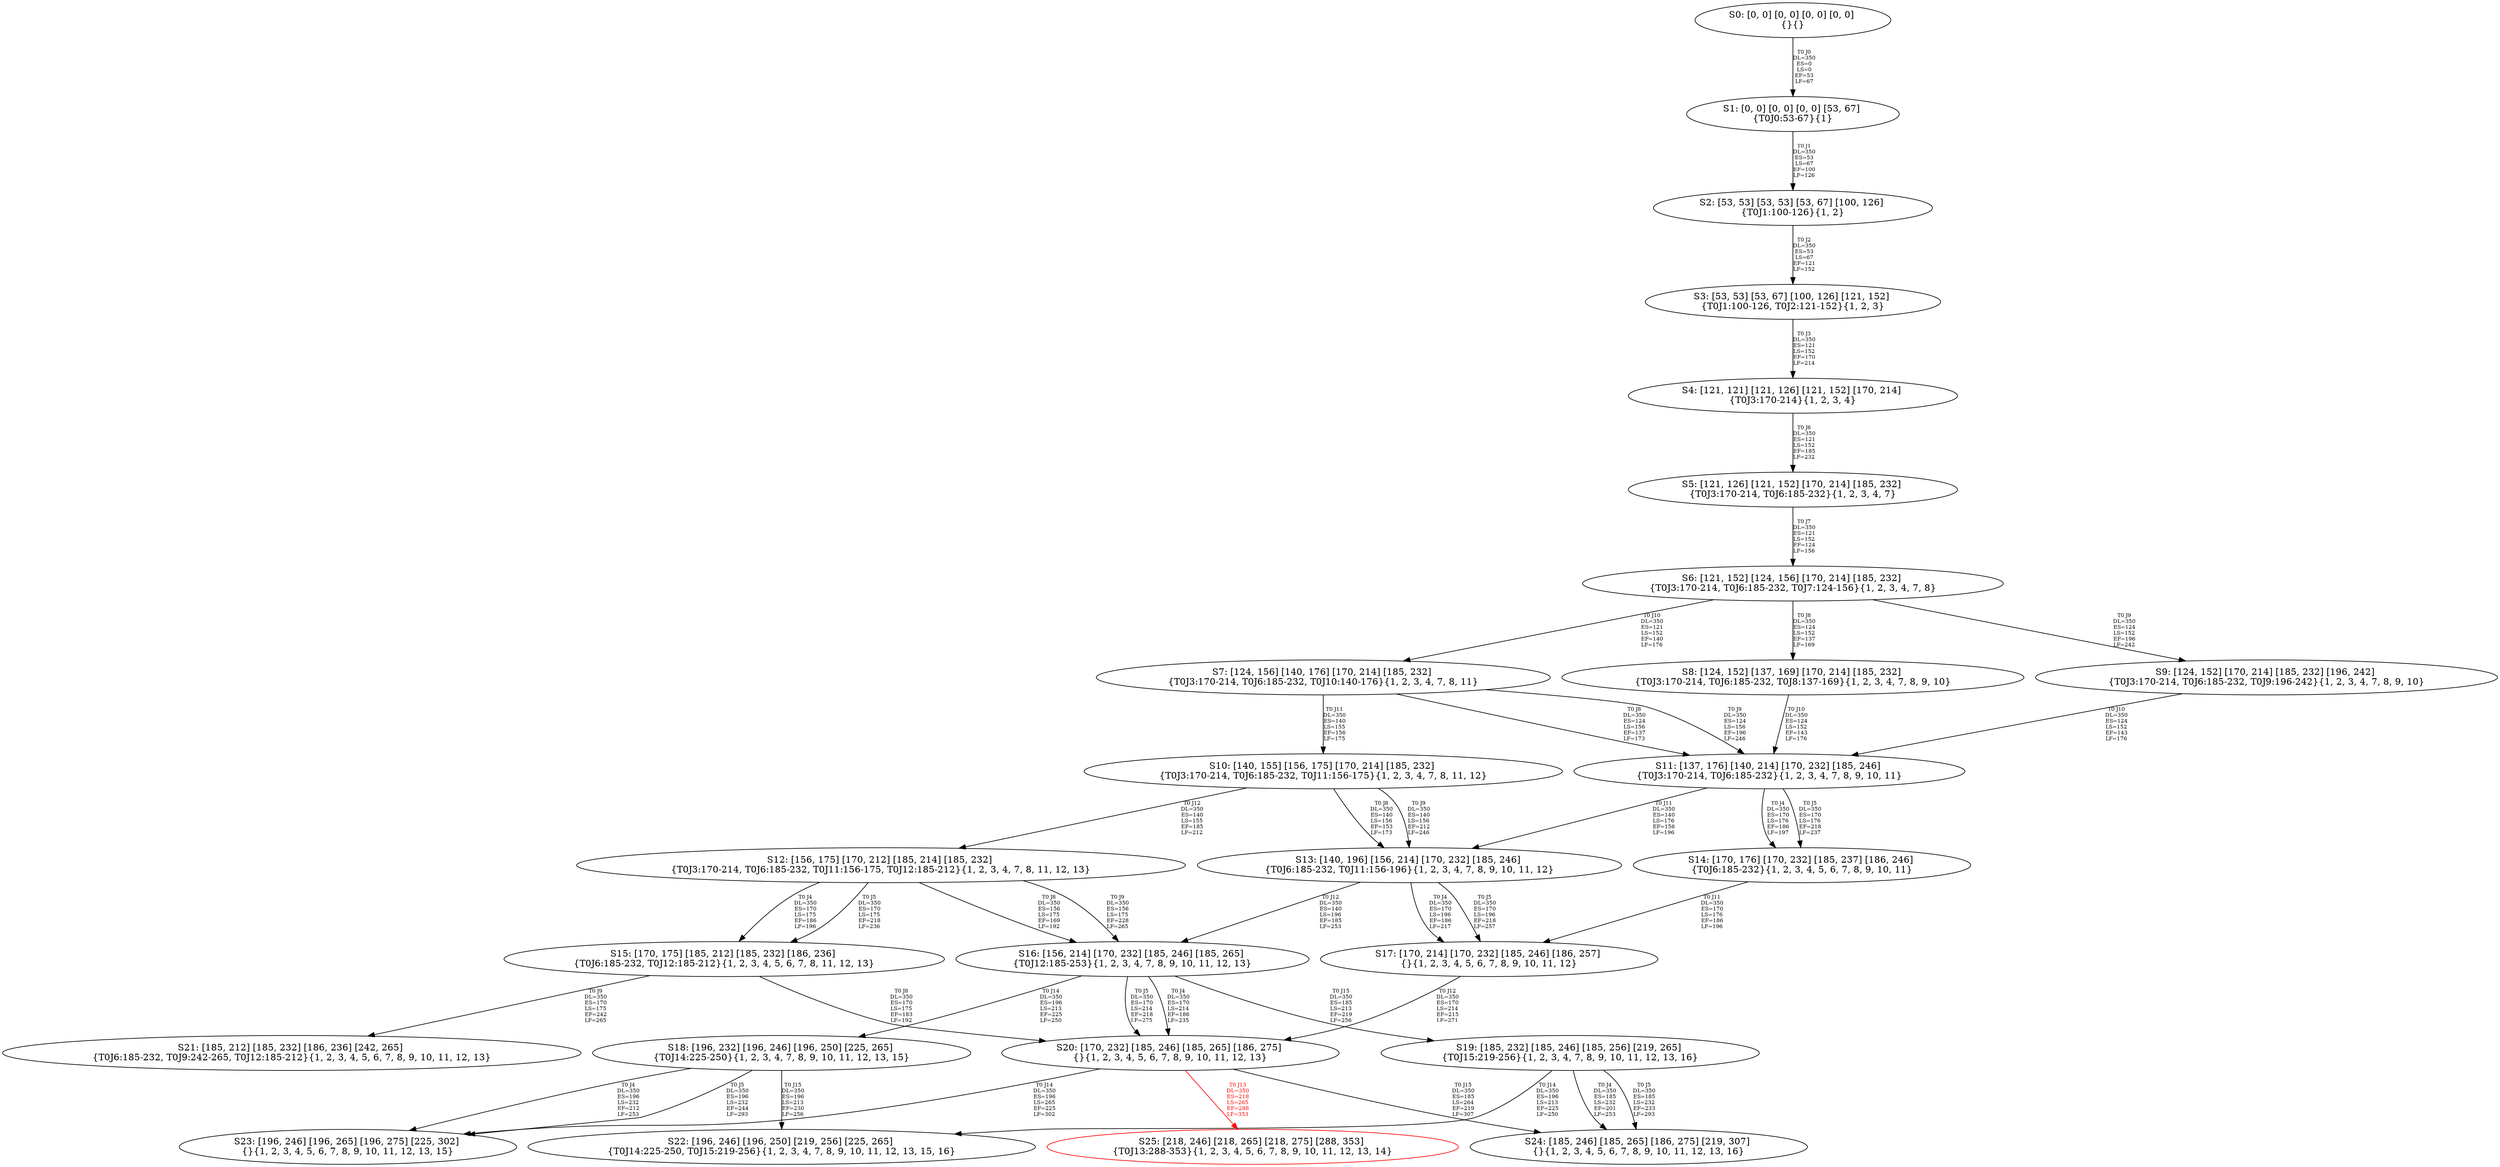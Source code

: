 digraph {
	S0[label="S0: [0, 0] [0, 0] [0, 0] [0, 0] \n{}{}"];
	S1[label="S1: [0, 0] [0, 0] [0, 0] [53, 67] \n{T0J0:53-67}{1}"];
	S2[label="S2: [53, 53] [53, 53] [53, 67] [100, 126] \n{T0J1:100-126}{1, 2}"];
	S3[label="S3: [53, 53] [53, 67] [100, 126] [121, 152] \n{T0J1:100-126, T0J2:121-152}{1, 2, 3}"];
	S4[label="S4: [121, 121] [121, 126] [121, 152] [170, 214] \n{T0J3:170-214}{1, 2, 3, 4}"];
	S5[label="S5: [121, 126] [121, 152] [170, 214] [185, 232] \n{T0J3:170-214, T0J6:185-232}{1, 2, 3, 4, 7}"];
	S6[label="S6: [121, 152] [124, 156] [170, 214] [185, 232] \n{T0J3:170-214, T0J6:185-232, T0J7:124-156}{1, 2, 3, 4, 7, 8}"];
	S7[label="S7: [124, 156] [140, 176] [170, 214] [185, 232] \n{T0J3:170-214, T0J6:185-232, T0J10:140-176}{1, 2, 3, 4, 7, 8, 11}"];
	S8[label="S8: [124, 152] [137, 169] [170, 214] [185, 232] \n{T0J3:170-214, T0J6:185-232, T0J8:137-169}{1, 2, 3, 4, 7, 8, 9, 10}"];
	S9[label="S9: [124, 152] [170, 214] [185, 232] [196, 242] \n{T0J3:170-214, T0J6:185-232, T0J9:196-242}{1, 2, 3, 4, 7, 8, 9, 10}"];
	S10[label="S10: [140, 155] [156, 175] [170, 214] [185, 232] \n{T0J3:170-214, T0J6:185-232, T0J11:156-175}{1, 2, 3, 4, 7, 8, 11, 12}"];
	S11[label="S11: [137, 176] [140, 214] [170, 232] [185, 246] \n{T0J3:170-214, T0J6:185-232}{1, 2, 3, 4, 7, 8, 9, 10, 11}"];
	S12[label="S12: [156, 175] [170, 212] [185, 214] [185, 232] \n{T0J3:170-214, T0J6:185-232, T0J11:156-175, T0J12:185-212}{1, 2, 3, 4, 7, 8, 11, 12, 13}"];
	S13[label="S13: [140, 196] [156, 214] [170, 232] [185, 246] \n{T0J6:185-232, T0J11:156-196}{1, 2, 3, 4, 7, 8, 9, 10, 11, 12}"];
	S14[label="S14: [170, 176] [170, 232] [185, 237] [186, 246] \n{T0J6:185-232}{1, 2, 3, 4, 5, 6, 7, 8, 9, 10, 11}"];
	S15[label="S15: [170, 175] [185, 212] [185, 232] [186, 236] \n{T0J6:185-232, T0J12:185-212}{1, 2, 3, 4, 5, 6, 7, 8, 11, 12, 13}"];
	S16[label="S16: [156, 214] [170, 232] [185, 246] [185, 265] \n{T0J12:185-253}{1, 2, 3, 4, 7, 8, 9, 10, 11, 12, 13}"];
	S17[label="S17: [170, 214] [170, 232] [185, 246] [186, 257] \n{}{1, 2, 3, 4, 5, 6, 7, 8, 9, 10, 11, 12}"];
	S18[label="S18: [196, 232] [196, 246] [196, 250] [225, 265] \n{T0J14:225-250}{1, 2, 3, 4, 7, 8, 9, 10, 11, 12, 13, 15}"];
	S19[label="S19: [185, 232] [185, 246] [185, 256] [219, 265] \n{T0J15:219-256}{1, 2, 3, 4, 7, 8, 9, 10, 11, 12, 13, 16}"];
	S20[label="S20: [170, 232] [185, 246] [185, 265] [186, 275] \n{}{1, 2, 3, 4, 5, 6, 7, 8, 9, 10, 11, 12, 13}"];
	S21[label="S21: [185, 212] [185, 232] [186, 236] [242, 265] \n{T0J6:185-232, T0J9:242-265, T0J12:185-212}{1, 2, 3, 4, 5, 6, 7, 8, 9, 10, 11, 12, 13}"];
	S22[label="S22: [196, 246] [196, 250] [219, 256] [225, 265] \n{T0J14:225-250, T0J15:219-256}{1, 2, 3, 4, 7, 8, 9, 10, 11, 12, 13, 15, 16}"];
	S23[label="S23: [196, 246] [196, 265] [196, 275] [225, 302] \n{}{1, 2, 3, 4, 5, 6, 7, 8, 9, 10, 11, 12, 13, 15}"];
	S24[label="S24: [185, 246] [185, 265] [186, 275] [219, 307] \n{}{1, 2, 3, 4, 5, 6, 7, 8, 9, 10, 11, 12, 13, 16}"];
	S25[label="S25: [218, 246] [218, 265] [218, 275] [288, 353] \n{T0J13:288-353}{1, 2, 3, 4, 5, 6, 7, 8, 9, 10, 11, 12, 13, 14}"];
	S0 -> S1[label="T0 J0\nDL=350\nES=0\nLS=0\nEF=53\nLF=67",fontsize=8];
	S1 -> S2[label="T0 J1\nDL=350\nES=53\nLS=67\nEF=100\nLF=126",fontsize=8];
	S2 -> S3[label="T0 J2\nDL=350\nES=53\nLS=67\nEF=121\nLF=152",fontsize=8];
	S3 -> S4[label="T0 J3\nDL=350\nES=121\nLS=152\nEF=170\nLF=214",fontsize=8];
	S4 -> S5[label="T0 J6\nDL=350\nES=121\nLS=152\nEF=185\nLF=232",fontsize=8];
	S5 -> S6[label="T0 J7\nDL=350\nES=121\nLS=152\nEF=124\nLF=156",fontsize=8];
	S6 -> S8[label="T0 J8\nDL=350\nES=124\nLS=152\nEF=137\nLF=169",fontsize=8];
	S6 -> S9[label="T0 J9\nDL=350\nES=124\nLS=152\nEF=196\nLF=242",fontsize=8];
	S6 -> S7[label="T0 J10\nDL=350\nES=121\nLS=152\nEF=140\nLF=176",fontsize=8];
	S7 -> S11[label="T0 J8\nDL=350\nES=124\nLS=156\nEF=137\nLF=173",fontsize=8];
	S7 -> S11[label="T0 J9\nDL=350\nES=124\nLS=156\nEF=196\nLF=246",fontsize=8];
	S7 -> S10[label="T0 J11\nDL=350\nES=140\nLS=155\nEF=156\nLF=175",fontsize=8];
	S8 -> S11[label="T0 J10\nDL=350\nES=124\nLS=152\nEF=143\nLF=176",fontsize=8];
	S9 -> S11[label="T0 J10\nDL=350\nES=124\nLS=152\nEF=143\nLF=176",fontsize=8];
	S10 -> S13[label="T0 J8\nDL=350\nES=140\nLS=156\nEF=153\nLF=173",fontsize=8];
	S10 -> S13[label="T0 J9\nDL=350\nES=140\nLS=156\nEF=212\nLF=246",fontsize=8];
	S10 -> S12[label="T0 J12\nDL=350\nES=140\nLS=155\nEF=185\nLF=212",fontsize=8];
	S11 -> S14[label="T0 J4\nDL=350\nES=170\nLS=176\nEF=186\nLF=197",fontsize=8];
	S11 -> S14[label="T0 J5\nDL=350\nES=170\nLS=176\nEF=218\nLF=237",fontsize=8];
	S11 -> S13[label="T0 J11\nDL=350\nES=140\nLS=176\nEF=156\nLF=196",fontsize=8];
	S12 -> S15[label="T0 J4\nDL=350\nES=170\nLS=175\nEF=186\nLF=196",fontsize=8];
	S12 -> S15[label="T0 J5\nDL=350\nES=170\nLS=175\nEF=218\nLF=236",fontsize=8];
	S12 -> S16[label="T0 J8\nDL=350\nES=156\nLS=175\nEF=169\nLF=192",fontsize=8];
	S12 -> S16[label="T0 J9\nDL=350\nES=156\nLS=175\nEF=228\nLF=265",fontsize=8];
	S13 -> S17[label="T0 J4\nDL=350\nES=170\nLS=196\nEF=186\nLF=217",fontsize=8];
	S13 -> S17[label="T0 J5\nDL=350\nES=170\nLS=196\nEF=218\nLF=257",fontsize=8];
	S13 -> S16[label="T0 J12\nDL=350\nES=140\nLS=196\nEF=185\nLF=253",fontsize=8];
	S14 -> S17[label="T0 J11\nDL=350\nES=170\nLS=176\nEF=186\nLF=196",fontsize=8];
	S15 -> S20[label="T0 J8\nDL=350\nES=170\nLS=175\nEF=183\nLF=192",fontsize=8];
	S15 -> S21[label="T0 J9\nDL=350\nES=170\nLS=175\nEF=242\nLF=265",fontsize=8];
	S16 -> S20[label="T0 J4\nDL=350\nES=170\nLS=214\nEF=186\nLF=235",fontsize=8];
	S16 -> S20[label="T0 J5\nDL=350\nES=170\nLS=214\nEF=218\nLF=275",fontsize=8];
	S16 -> S18[label="T0 J14\nDL=350\nES=196\nLS=213\nEF=225\nLF=250",fontsize=8];
	S16 -> S19[label="T0 J15\nDL=350\nES=185\nLS=213\nEF=219\nLF=256",fontsize=8];
	S17 -> S20[label="T0 J12\nDL=350\nES=170\nLS=214\nEF=215\nLF=271",fontsize=8];
	S18 -> S23[label="T0 J4\nDL=350\nES=196\nLS=232\nEF=212\nLF=253",fontsize=8];
	S18 -> S23[label="T0 J5\nDL=350\nES=196\nLS=232\nEF=244\nLF=293",fontsize=8];
	S18 -> S22[label="T0 J15\nDL=350\nES=196\nLS=213\nEF=230\nLF=256",fontsize=8];
	S19 -> S24[label="T0 J4\nDL=350\nES=185\nLS=232\nEF=201\nLF=253",fontsize=8];
	S19 -> S24[label="T0 J5\nDL=350\nES=185\nLS=232\nEF=233\nLF=293",fontsize=8];
	S19 -> S22[label="T0 J14\nDL=350\nES=196\nLS=213\nEF=225\nLF=250",fontsize=8];
	S20 -> S25[label="T0 J13\nDL=350\nES=218\nLS=265\nEF=288\nLF=353",color=Red,fontcolor=Red,fontsize=8];
S25[color=Red];
	S20 -> S23[label="T0 J14\nDL=350\nES=196\nLS=265\nEF=225\nLF=302",fontsize=8];
	S20 -> S24[label="T0 J15\nDL=350\nES=185\nLS=264\nEF=219\nLF=307",fontsize=8];
}
